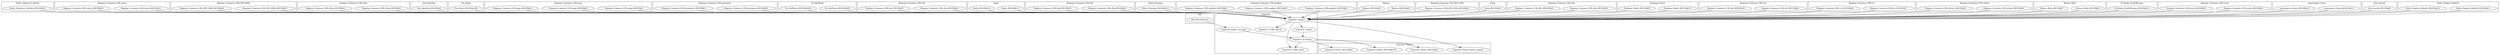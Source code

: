 digraph {
graph [overlap=false]
subgraph cluster_Hailo_Tokenizer_Words {
	label="Hailo::Tokenizer::Words";
	"Hailo::Tokenizer::Words::BEGIN@14";
}
subgraph cluster_Regexp_Common_URI_news {
	label="Regexp::Common::URI::news";
	"Regexp::Common::URI::news::BEGIN@5";
	"Regexp::Common::URI::news::BEGIN@4";
}
subgraph cluster_DBI {
	label="DBI";
	"DBI::BEGIN@163";
}
subgraph cluster_Regexp_Common_URI_RFC2806 {
	label="Regexp::Common::URI::RFC2806";
	"Regexp::Common::URI::RFC2806::BEGIN@3";
	"Regexp::Common::URI::RFC2806::BEGIN@4";
}
subgraph cluster_Regexp_Common_URI_http {
	label="Regexp::Common::URI::http";
	"Regexp::Common::URI::http::BEGIN@5";
	"Regexp::Common::URI::http::BEGIN@4";
}
subgraph cluster_Sub_Identify {
	label="Sub::Identify";
	"Sub::Identify::BEGIN@4";
}
subgraph cluster_Tie_Hash {
	label="Tie::Hash";
	"Tie::Hash::BEGIN@188";
}
subgraph cluster_Regexp_Common_URI_pop {
	label="Regexp::Common::URI::pop";
	"Regexp::Common::URI::pop::BEGIN@6";
	"Regexp::Common::URI::pop::BEGIN@4";
	"Regexp::Common::URI::pop::BEGIN@5";
}
subgraph cluster_Regexp_Common_URI_prospero {
	label="Regexp::Common::URI::prospero";
	"Regexp::Common::URI::prospero::BEGIN@5";
	"Regexp::Common::URI::prospero::BEGIN@4";
}
subgraph cluster_Tie_RefHash {
	label="Tie::RefHash";
	"Tie::RefHash::BEGIN@94";
	"Tie::RefHash::BEGIN@106";
}
subgraph cluster_Regexp_Common_URI_fax {
	label="Regexp::Common::URI::fax";
	"Regexp::Common::URI::fax::BEGIN@4";
	"Regexp::Common::URI::fax::BEGIN@5";
}
subgraph cluster_Hailo {
	label="Hailo";
	"Hailo::BEGIN@13";
	"Hailo::BEGIN@14";
}
subgraph cluster_Regexp_Common_URI_ftp {
	label="Regexp::Common::URI::ftp";
	"Regexp::Common::URI::ftp::BEGIN@4";
	"Regexp::Common::URI::ftp::BEGIN@5";
}
subgraph cluster_Hailo_Storage {
	label="Hailo::Storage";
	"Hailo::Storage::BEGIN@12";
}
subgraph cluster_Regexp_Common_URI_gopher {
	label="Regexp::Common::URI::gopher";
	"Regexp::Common::URI::gopher::BEGIN@5";
	"Regexp::Common::URI::gopher::BEGIN@6";
	"Regexp::Common::URI::gopher::BEGIN@4";
}
subgraph cluster_Mouse {
	label="Mouse";
	"Mouse::BEGIN@8";
	"Mouse::BEGIN@9";
}
subgraph cluster_Regexp_Common_URI_RFC2384 {
	label="Regexp::Common::URI::RFC2384";
	"Regexp::Common::URI::RFC2384::BEGIN@5";
}
subgraph cluster_Exporter_Heavy {
	label="Exporter::Heavy";
	"Exporter::Heavy::BEGIN@197";
	"Exporter::Heavy::BEGIN@4";
	"Exporter::Heavy::heavy_export";
	"Exporter::Heavy::BEGIN@3";
}
subgraph cluster_Fatal {
	label="Fatal";
	"Fatal::BEGIN@4";
}
subgraph cluster_Regexp_Common_URI_file {
	label="Regexp::Common::URI::file";
	"Regexp::Common::URI::file::BEGIN@5";
	"Regexp::Common::URI::file::BEGIN@4";
}
subgraph cluster_Package_Stash {
	label="Package::Stash";
	"Package::Stash::BEGIN@10";
	"Package::Stash::BEGIN@9";
}
subgraph cluster_Regexp_Common_URI_tel {
	label="Regexp::Common::URI::tel";
	"Regexp::Common::URI::tel::BEGIN@4";
	"Regexp::Common::URI::tel::BEGIN@5";
}
subgraph cluster_Regexp_Common_URI_tv {
	label="Regexp::Common::URI::tv";
	"Regexp::Common::URI::tv::BEGIN@7";
	"Regexp::Common::URI::tv::BEGIN@8";
}
subgraph cluster_Regexp_Common_URI_telnet {
	label="Regexp::Common::URI::telnet";
	"Regexp::Common::URI::telnet::BEGIN@5";
	"Regexp::Common::URI::telnet::BEGIN@4";
}
subgraph cluster_Mouse_Role {
	label="Mouse::Role";
	"Mouse::Role::BEGIN@6";
	"Mouse::Role::BEGIN@7";
}
subgraph cluster_Exporter {
	label="Exporter";
	"Exporter::import";
	"Exporter::as_heavy";
	"Exporter::CORE:subst";
	"Exporter::export";
	"Exporter::export_ok_tags";
	"Exporter::CORE:match";
}
subgraph cluster_B_Hooks_EndOfScope {
	label="B::Hooks::EndOfScope";
	"B::Hooks::EndOfScope::BEGIN@14";
}
subgraph cluster_Regexp_Common_URI_wais {
	label="Regexp::Common::URI::wais";
	"Regexp::Common::URI::wais::BEGIN@4";
	"Regexp::Common::URI::wais::BEGIN@5";
}
subgraph cluster_namespace_clean {
	label="namespace::clean";
	"namespace::clean::BEGIN@15";
	"namespace::clean::BEGIN@14";
}
subgraph cluster_Sub_Install {
	label="Sub::Install";
	"Sub::Install::BEGIN@6";
}
subgraph cluster_Hailo_Engine_Default {
	label="Hailo::Engine::Default";
	"Hailo::Engine::Default::BEGIN@11";
	"Hailo::Engine::Default::BEGIN@12";
}
"Exporter::export" -> "Exporter::as_heavy";
"Exporter::export_ok_tags" -> "Exporter::as_heavy";
"Exporter::import" -> "Exporter::CORE:match";
"Regexp::Common::URI::file::BEGIN@5" -> "Exporter::import";
"Regexp::Common::URI::tv::BEGIN@7" -> "Exporter::import";
"Hailo::BEGIN@13" -> "Exporter::import";
"Regexp::Common::URI::tel::BEGIN@4" -> "Exporter::import";
"Regexp::Common::URI::gopher::BEGIN@6" -> "Exporter::import";
"namespace::clean::BEGIN@14" -> "Exporter::import";
"Regexp::Common::URI::prospero::BEGIN@4" -> "Exporter::import";
"Package::Stash::BEGIN@9" -> "Exporter::import";
"Regexp::Common::URI::RFC2384::BEGIN@5" -> "Exporter::import";
"Mouse::Role::BEGIN@6" -> "Exporter::import";
"Hailo::Storage::BEGIN@12" -> "Exporter::import";
"Tie::RefHash::BEGIN@106" -> "Exporter::import";
"Regexp::Common::URI::ftp::BEGIN@5" -> "Exporter::import";
"Regexp::Common::URI::telnet::BEGIN@4" -> "Exporter::import";
"Regexp::Common::URI::tel::BEGIN@5" -> "Exporter::import";
"Regexp::Common::URI::RFC2806::BEGIN@4" -> "Exporter::import";
"Tie::RefHash::BEGIN@94" -> "Exporter::import";
"Regexp::Common::URI::ftp::BEGIN@4" -> "Exporter::import";
"Regexp::Common::URI::gopher::BEGIN@5" -> "Exporter::import";
"Regexp::Common::URI::news::BEGIN@4" -> "Exporter::import";
"Regexp::Common::URI::pop::BEGIN@6" -> "Exporter::import";
"Regexp::Common::URI::gopher::BEGIN@4" -> "Exporter::import";
"Hailo::Engine::Default::BEGIN@11" -> "Exporter::import";
"Regexp::Common::URI::tv::BEGIN@8" -> "Exporter::import";
"Package::Stash::BEGIN@10" -> "Exporter::import";
"Regexp::Common::URI::fax::BEGIN@4" -> "Exporter::import";
"Regexp::Common::URI::prospero::BEGIN@5" -> "Exporter::import";
"Hailo::Tokenizer::Words::BEGIN@14" -> "Exporter::import";
"Regexp::Common::URI::pop::BEGIN@4" -> "Exporter::import";
"Regexp::Common::URI::fax::BEGIN@5" -> "Exporter::import";
"Tie::Hash::BEGIN@188" -> "Exporter::import";
"Sub::Install::BEGIN@6" -> "Exporter::import";
"Regexp::Common::URI::telnet::BEGIN@5" -> "Exporter::import";
"Regexp::Common::URI::http::BEGIN@4" -> "Exporter::import";
"Regexp::Common::URI::pop::BEGIN@5" -> "Exporter::import";
"Regexp::Common::URI::wais::BEGIN@4" -> "Exporter::import";
"Mouse::Role::BEGIN@7" -> "Exporter::import";
"Regexp::Common::URI::news::BEGIN@5" -> "Exporter::import";
"B::Hooks::EndOfScope::BEGIN@14" -> "Exporter::import";
"Regexp::Common::URI::wais::BEGIN@5" -> "Exporter::import";
"Regexp::Common::URI::http::BEGIN@5" -> "Exporter::import";
"namespace::clean::BEGIN@15" -> "Exporter::import";
"Mouse::BEGIN@8" -> "Exporter::import";
"Regexp::Common::URI::RFC2806::BEGIN@3" -> "Exporter::import";
"Hailo::BEGIN@14" -> "Exporter::import";
"Fatal::BEGIN@4" -> "Exporter::import";
"Regexp::Common::URI::file::BEGIN@4" -> "Exporter::import";
"Hailo::Engine::Default::BEGIN@12" -> "Exporter::import";
"Mouse::BEGIN@9" -> "Exporter::import";
"Sub::Identify::BEGIN@4" -> "Exporter::import";
"Exporter::import" -> "Exporter::export";
"Exporter::import" -> "Exporter::CORE:subst";
"Exporter::as_heavy" -> "Exporter::CORE:subst";
"Exporter::as_heavy" -> "Exporter::Heavy::BEGIN@4";
"DBI::BEGIN@163" -> "Exporter::export_ok_tags";
"Exporter::as_heavy" -> "Exporter::Heavy::BEGIN@197";
"Exporter::import" -> "Exporter::Heavy::heavy_export";
"Exporter::as_heavy" -> "Exporter::Heavy::BEGIN@3";
}
